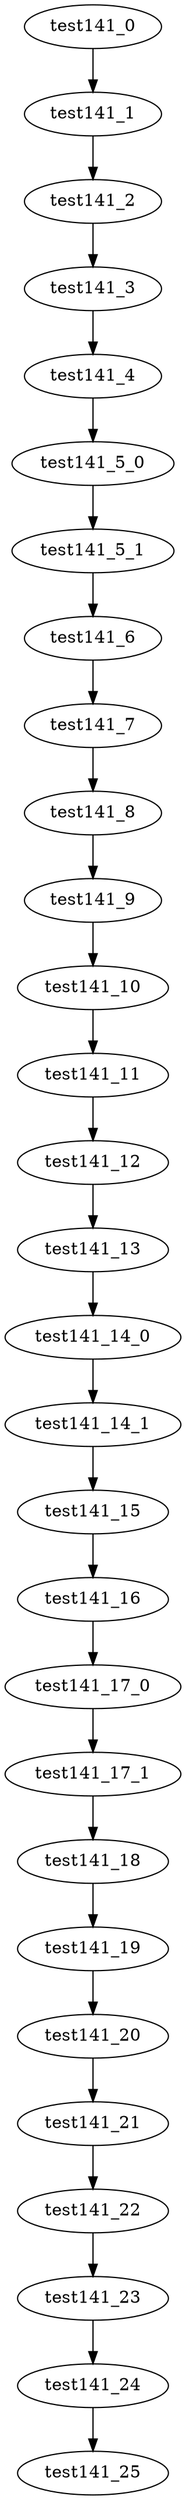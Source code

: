 digraph G {
test141_0->test141_1;
test141_1->test141_2;
test141_2->test141_3;
test141_3->test141_4;
test141_4->test141_5_0;
test141_5_0->test141_5_1;
test141_5_1->test141_6;
test141_6->test141_7;
test141_7->test141_8;
test141_8->test141_9;
test141_9->test141_10;
test141_10->test141_11;
test141_11->test141_12;
test141_12->test141_13;
test141_13->test141_14_0;
test141_14_0->test141_14_1;
test141_14_1->test141_15;
test141_15->test141_16;
test141_16->test141_17_0;
test141_17_0->test141_17_1;
test141_17_1->test141_18;
test141_18->test141_19;
test141_19->test141_20;
test141_20->test141_21;
test141_21->test141_22;
test141_22->test141_23;
test141_23->test141_24;
test141_24->test141_25;

}
